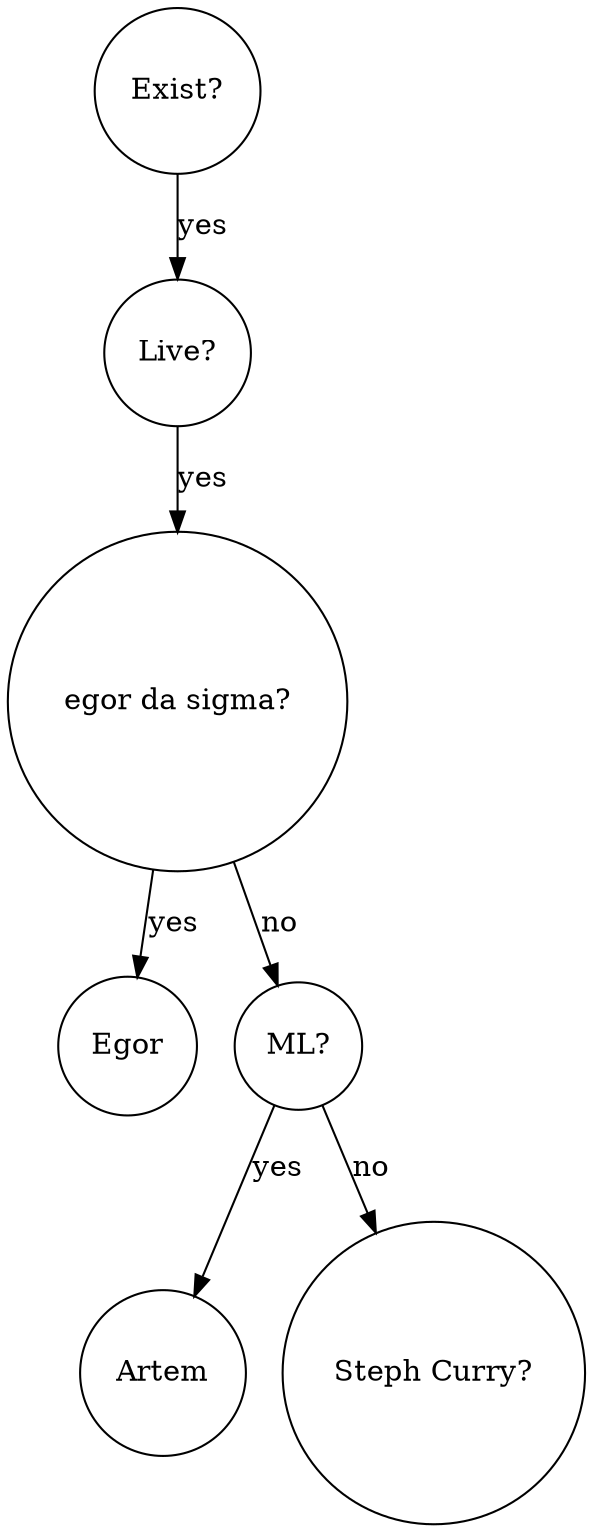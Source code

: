digraph BST {
    node [shape=circle];
    "Exist?" -> "Live?" [label="yes"];
    "Live?" -> "egor da sigma?" [label="yes"];
    "egor da sigma?" -> "Egor" [label="yes"];
    "egor da sigma?" -> "ML?" [label="no"];
    "ML?" -> "Artem" [label="yes"];
    "ML?" -> "Steph Curry?" [label="no"];
}
